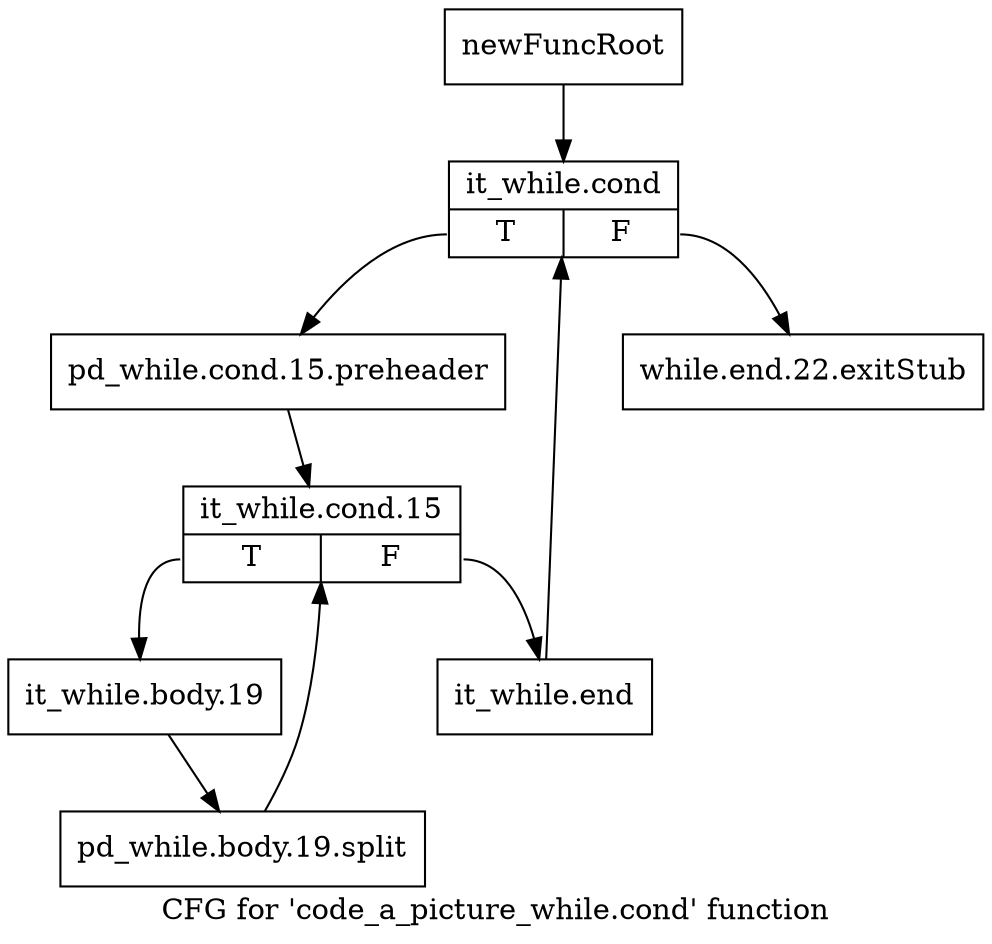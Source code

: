 digraph "CFG for 'code_a_picture_while.cond' function" {
	label="CFG for 'code_a_picture_while.cond' function";

	Node0x2493d20 [shape=record,label="{newFuncRoot}"];
	Node0x2493d20 -> Node0x2493dc0;
	Node0x2493d70 [shape=record,label="{while.end.22.exitStub}"];
	Node0x2493dc0 [shape=record,label="{it_while.cond|{<s0>T|<s1>F}}"];
	Node0x2493dc0:s0 -> Node0x2493e10;
	Node0x2493dc0:s1 -> Node0x2493d70;
	Node0x2493e10 [shape=record,label="{pd_while.cond.15.preheader}"];
	Node0x2493e10 -> Node0x2493e60;
	Node0x2493e60 [shape=record,label="{it_while.cond.15|{<s0>T|<s1>F}}"];
	Node0x2493e60:s0 -> Node0x2493f00;
	Node0x2493e60:s1 -> Node0x2493eb0;
	Node0x2493eb0 [shape=record,label="{it_while.end}"];
	Node0x2493eb0 -> Node0x2493dc0;
	Node0x2493f00 [shape=record,label="{it_while.body.19}"];
	Node0x2493f00 -> Node0x33f2080;
	Node0x33f2080 [shape=record,label="{pd_while.body.19.split}"];
	Node0x33f2080 -> Node0x2493e60;
}
